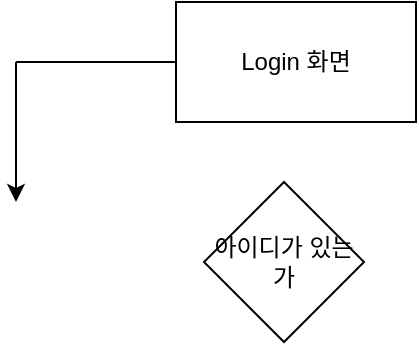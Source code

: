 <mxfile version="14.9.8" type="github"><diagram id="onRuLW0ohLeh3NF2064H" name="Page-1"><mxGraphModel dx="1298" dy="724" grid="1" gridSize="10" guides="1" tooltips="1" connect="1" arrows="1" fold="1" page="1" pageScale="1" pageWidth="827" pageHeight="1169" math="0" shadow="0"><root><mxCell id="0"/><mxCell id="1" parent="0"/><mxCell id="BauQjhWWGeEd_aOtNX02-1" value="Login 화면" style="rounded=0;whiteSpace=wrap;html=1;" vertex="1" parent="1"><mxGeometry x="360" y="50" width="120" height="60" as="geometry"/></mxCell><mxCell id="BauQjhWWGeEd_aOtNX02-2" value="아이디가 있는가&lt;br&gt;" style="rhombus;whiteSpace=wrap;html=1;" vertex="1" parent="1"><mxGeometry x="374" y="140" width="80" height="80" as="geometry"/></mxCell><mxCell id="BauQjhWWGeEd_aOtNX02-4" value="" style="endArrow=none;html=1;" edge="1" parent="1"><mxGeometry width="50" height="50" relative="1" as="geometry"><mxPoint x="280" y="80" as="sourcePoint"/><mxPoint x="360" y="80" as="targetPoint"/></mxGeometry></mxCell><mxCell id="BauQjhWWGeEd_aOtNX02-5" value="" style="endArrow=classic;html=1;" edge="1" parent="1"><mxGeometry width="50" height="50" relative="1" as="geometry"><mxPoint x="280" y="80" as="sourcePoint"/><mxPoint x="280" y="150" as="targetPoint"/></mxGeometry></mxCell></root></mxGraphModel></diagram></mxfile>